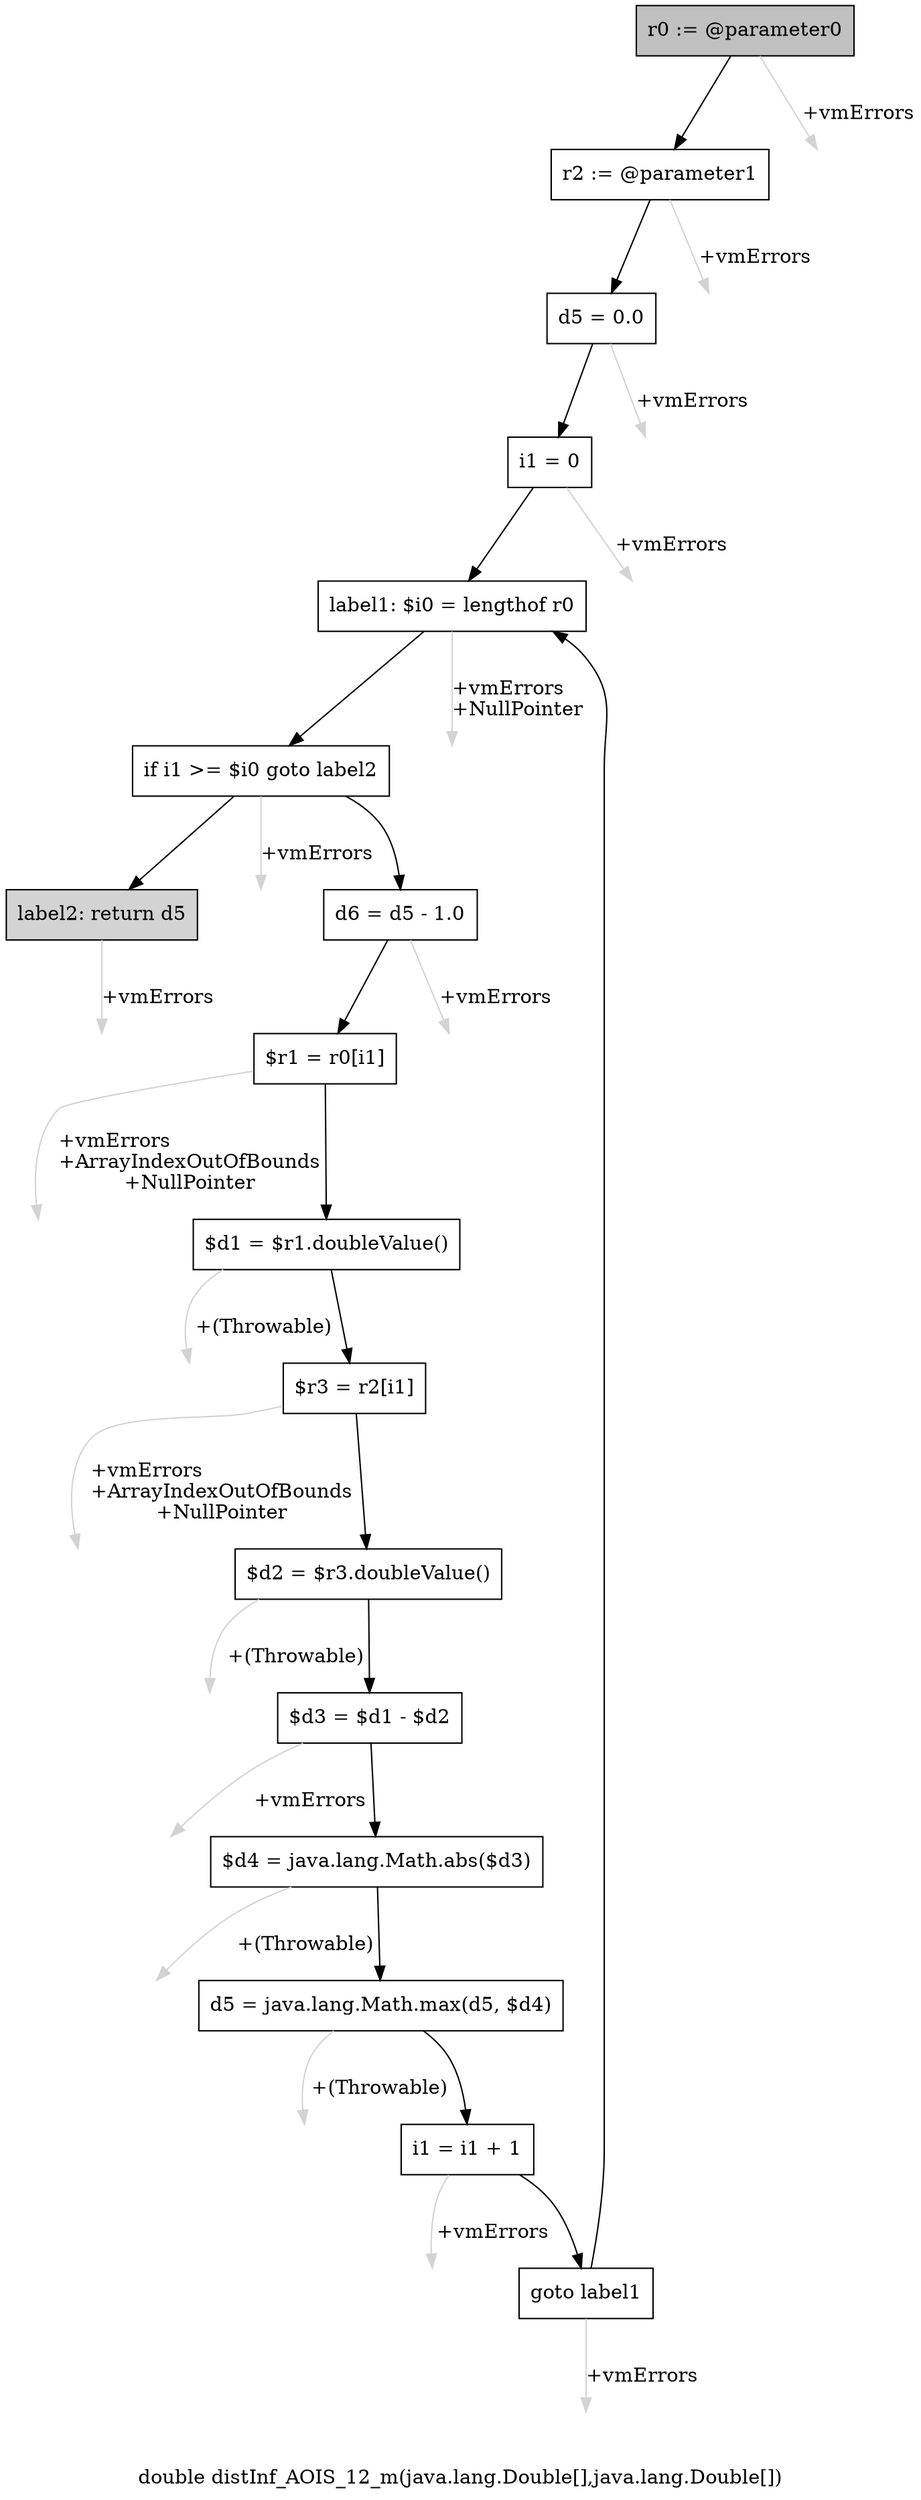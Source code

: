 digraph "double distInf_AOIS_12_m(java.lang.Double[],java.lang.Double[])" {
    label="double distInf_AOIS_12_m(java.lang.Double[],java.lang.Double[])";
    node [shape=box];
    "0" [style=filled,fillcolor=gray,label="r0 := @parameter0",];
    "1" [label="r2 := @parameter1",];
    "0"->"1" [color=black,];
    "17" [style=invis,label="Esc",];
    "0"->"17" [color=lightgray,label="\l+vmErrors",];
    "2" [label="d5 = 0.0",];
    "1"->"2" [color=black,];
    "18" [style=invis,label="Esc",];
    "1"->"18" [color=lightgray,label="\l+vmErrors",];
    "3" [label="i1 = 0",];
    "2"->"3" [color=black,];
    "19" [style=invis,label="Esc",];
    "2"->"19" [color=lightgray,label="\l+vmErrors",];
    "4" [label="label1: $i0 = lengthof r0",];
    "3"->"4" [color=black,];
    "20" [style=invis,label="Esc",];
    "3"->"20" [color=lightgray,label="\l+vmErrors",];
    "5" [label="if i1 >= $i0 goto label2",];
    "4"->"5" [color=black,];
    "21" [style=invis,label="Esc",];
    "4"->"21" [color=lightgray,label="\l+vmErrors\l+NullPointer",];
    "6" [label="d6 = d5 - 1.0",];
    "5"->"6" [color=black,];
    "16" [style=filled,fillcolor=lightgray,label="label2: return d5",];
    "5"->"16" [color=black,];
    "22" [style=invis,label="Esc",];
    "5"->"22" [color=lightgray,label="\l+vmErrors",];
    "7" [label="$r1 = r0[i1]",];
    "6"->"7" [color=black,];
    "23" [style=invis,label="Esc",];
    "6"->"23" [color=lightgray,label="\l+vmErrors",];
    "8" [label="$d1 = $r1.doubleValue()",];
    "7"->"8" [color=black,];
    "24" [style=invis,label="Esc",];
    "7"->"24" [color=lightgray,label="\l+vmErrors\l+ArrayIndexOutOfBounds\l+NullPointer",];
    "9" [label="$r3 = r2[i1]",];
    "8"->"9" [color=black,];
    "25" [style=invis,label="Esc",];
    "8"->"25" [color=lightgray,label="\l+(Throwable)",];
    "10" [label="$d2 = $r3.doubleValue()",];
    "9"->"10" [color=black,];
    "26" [style=invis,label="Esc",];
    "9"->"26" [color=lightgray,label="\l+vmErrors\l+ArrayIndexOutOfBounds\l+NullPointer",];
    "11" [label="$d3 = $d1 - $d2",];
    "10"->"11" [color=black,];
    "27" [style=invis,label="Esc",];
    "10"->"27" [color=lightgray,label="\l+(Throwable)",];
    "12" [label="$d4 = java.lang.Math.abs($d3)",];
    "11"->"12" [color=black,];
    "28" [style=invis,label="Esc",];
    "11"->"28" [color=lightgray,label="\l+vmErrors",];
    "13" [label="d5 = java.lang.Math.max(d5, $d4)",];
    "12"->"13" [color=black,];
    "29" [style=invis,label="Esc",];
    "12"->"29" [color=lightgray,label="\l+(Throwable)",];
    "14" [label="i1 = i1 + 1",];
    "13"->"14" [color=black,];
    "30" [style=invis,label="Esc",];
    "13"->"30" [color=lightgray,label="\l+(Throwable)",];
    "15" [label="goto label1",];
    "14"->"15" [color=black,];
    "31" [style=invis,label="Esc",];
    "14"->"31" [color=lightgray,label="\l+vmErrors",];
    "15"->"4" [color=black,];
    "32" [style=invis,label="Esc",];
    "15"->"32" [color=lightgray,label="\l+vmErrors",];
    "33" [style=invis,label="Esc",];
    "16"->"33" [color=lightgray,label="\l+vmErrors",];
}
